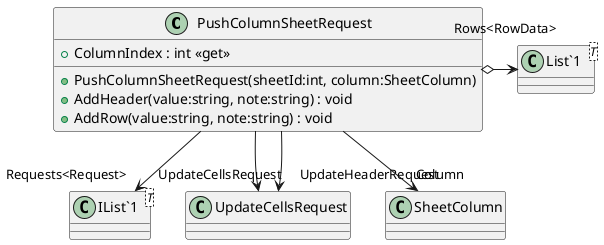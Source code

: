 @startuml
class PushColumnSheetRequest {
    + ColumnIndex : int <<get>>
    + PushColumnSheetRequest(sheetId:int, column:SheetColumn)
    + AddHeader(value:string, note:string) : void
    + AddRow(value:string, note:string) : void
}
class "IList`1"<T> {
}
class "List`1"<T> {
}
PushColumnSheetRequest --> "Requests<Request>" "IList`1"
PushColumnSheetRequest --> "UpdateCellsRequest" UpdateCellsRequest
PushColumnSheetRequest --> "UpdateHeaderRequest" UpdateCellsRequest
PushColumnSheetRequest o-> "Rows<RowData>" "List`1"
PushColumnSheetRequest --> "Column" SheetColumn
@enduml
